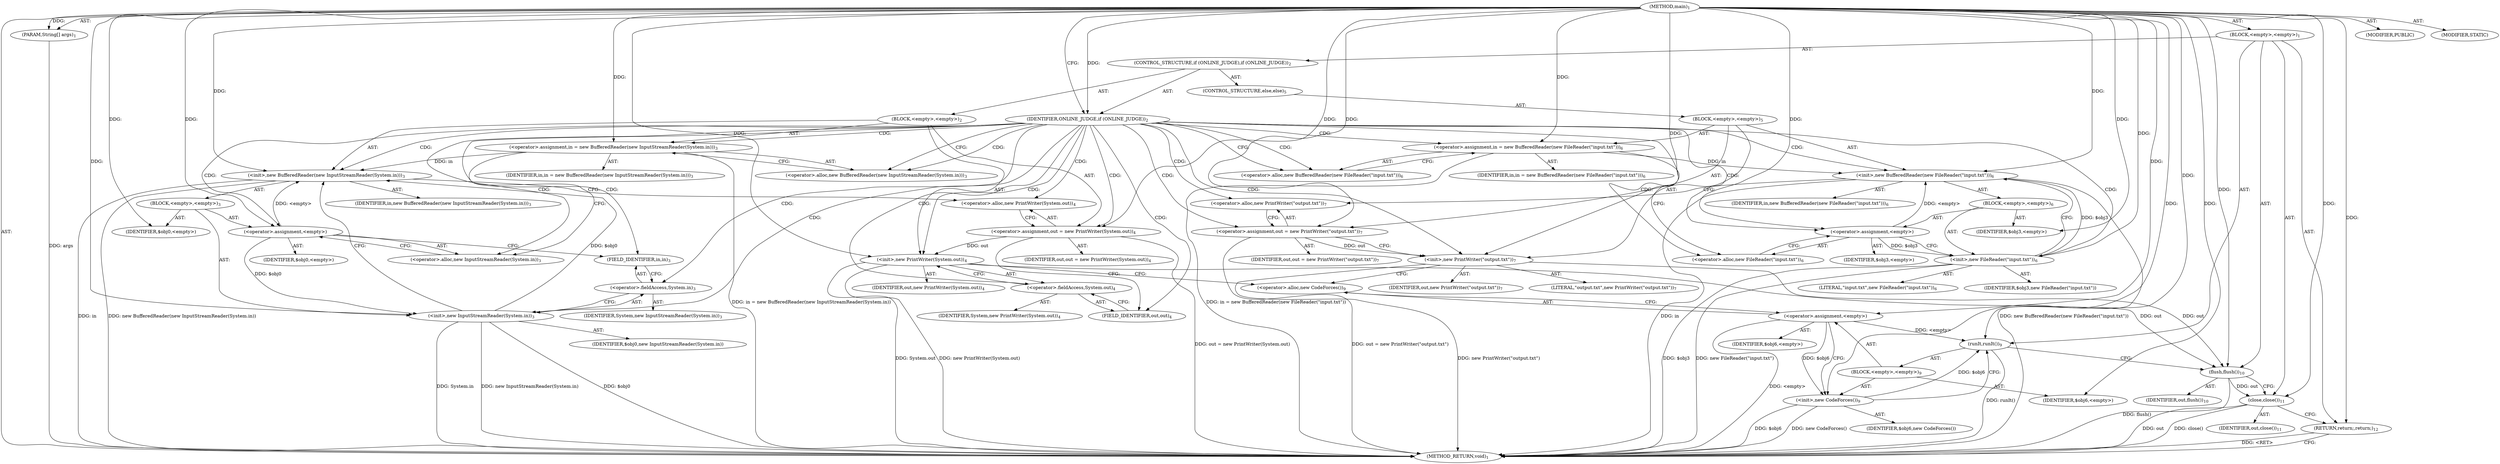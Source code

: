 digraph "main" {  
"17" [label = <(METHOD,main)<SUB>1</SUB>> ]
"18" [label = <(PARAM,String[] args)<SUB>1</SUB>> ]
"19" [label = <(BLOCK,&lt;empty&gt;,&lt;empty&gt;)<SUB>1</SUB>> ]
"20" [label = <(CONTROL_STRUCTURE,if (ONLINE_JUDGE),if (ONLINE_JUDGE))<SUB>2</SUB>> ]
"21" [label = <(IDENTIFIER,ONLINE_JUDGE,if (ONLINE_JUDGE))<SUB>2</SUB>> ]
"22" [label = <(BLOCK,&lt;empty&gt;,&lt;empty&gt;)<SUB>2</SUB>> ]
"23" [label = <(&lt;operator&gt;.assignment,in = new BufferedReader(new InputStreamReader(System.in)))<SUB>3</SUB>> ]
"24" [label = <(IDENTIFIER,in,in = new BufferedReader(new InputStreamReader(System.in)))<SUB>3</SUB>> ]
"25" [label = <(&lt;operator&gt;.alloc,new BufferedReader(new InputStreamReader(System.in)))<SUB>3</SUB>> ]
"26" [label = <(&lt;init&gt;,new BufferedReader(new InputStreamReader(System.in)))<SUB>3</SUB>> ]
"27" [label = <(IDENTIFIER,in,new BufferedReader(new InputStreamReader(System.in)))<SUB>3</SUB>> ]
"28" [label = <(BLOCK,&lt;empty&gt;,&lt;empty&gt;)<SUB>3</SUB>> ]
"29" [label = <(&lt;operator&gt;.assignment,&lt;empty&gt;)> ]
"30" [label = <(IDENTIFIER,$obj0,&lt;empty&gt;)> ]
"31" [label = <(&lt;operator&gt;.alloc,new InputStreamReader(System.in))<SUB>3</SUB>> ]
"32" [label = <(&lt;init&gt;,new InputStreamReader(System.in))<SUB>3</SUB>> ]
"33" [label = <(IDENTIFIER,$obj0,new InputStreamReader(System.in))> ]
"34" [label = <(&lt;operator&gt;.fieldAccess,System.in)<SUB>3</SUB>> ]
"35" [label = <(IDENTIFIER,System,new InputStreamReader(System.in))<SUB>3</SUB>> ]
"36" [label = <(FIELD_IDENTIFIER,in,in)<SUB>3</SUB>> ]
"37" [label = <(IDENTIFIER,$obj0,&lt;empty&gt;)> ]
"38" [label = <(&lt;operator&gt;.assignment,out = new PrintWriter(System.out))<SUB>4</SUB>> ]
"39" [label = <(IDENTIFIER,out,out = new PrintWriter(System.out))<SUB>4</SUB>> ]
"40" [label = <(&lt;operator&gt;.alloc,new PrintWriter(System.out))<SUB>4</SUB>> ]
"41" [label = <(&lt;init&gt;,new PrintWriter(System.out))<SUB>4</SUB>> ]
"42" [label = <(IDENTIFIER,out,new PrintWriter(System.out))<SUB>4</SUB>> ]
"43" [label = <(&lt;operator&gt;.fieldAccess,System.out)<SUB>4</SUB>> ]
"44" [label = <(IDENTIFIER,System,new PrintWriter(System.out))<SUB>4</SUB>> ]
"45" [label = <(FIELD_IDENTIFIER,out,out)<SUB>4</SUB>> ]
"46" [label = <(CONTROL_STRUCTURE,else,else)<SUB>5</SUB>> ]
"47" [label = <(BLOCK,&lt;empty&gt;,&lt;empty&gt;)<SUB>5</SUB>> ]
"48" [label = <(&lt;operator&gt;.assignment,in = new BufferedReader(new FileReader(&quot;input.txt&quot;)))<SUB>6</SUB>> ]
"49" [label = <(IDENTIFIER,in,in = new BufferedReader(new FileReader(&quot;input.txt&quot;)))<SUB>6</SUB>> ]
"50" [label = <(&lt;operator&gt;.alloc,new BufferedReader(new FileReader(&quot;input.txt&quot;)))<SUB>6</SUB>> ]
"51" [label = <(&lt;init&gt;,new BufferedReader(new FileReader(&quot;input.txt&quot;)))<SUB>6</SUB>> ]
"52" [label = <(IDENTIFIER,in,new BufferedReader(new FileReader(&quot;input.txt&quot;)))<SUB>6</SUB>> ]
"53" [label = <(BLOCK,&lt;empty&gt;,&lt;empty&gt;)<SUB>6</SUB>> ]
"54" [label = <(&lt;operator&gt;.assignment,&lt;empty&gt;)> ]
"55" [label = <(IDENTIFIER,$obj3,&lt;empty&gt;)> ]
"56" [label = <(&lt;operator&gt;.alloc,new FileReader(&quot;input.txt&quot;))<SUB>6</SUB>> ]
"57" [label = <(&lt;init&gt;,new FileReader(&quot;input.txt&quot;))<SUB>6</SUB>> ]
"58" [label = <(IDENTIFIER,$obj3,new FileReader(&quot;input.txt&quot;))> ]
"59" [label = <(LITERAL,&quot;input.txt&quot;,new FileReader(&quot;input.txt&quot;))<SUB>6</SUB>> ]
"60" [label = <(IDENTIFIER,$obj3,&lt;empty&gt;)> ]
"61" [label = <(&lt;operator&gt;.assignment,out = new PrintWriter(&quot;output.txt&quot;))<SUB>7</SUB>> ]
"62" [label = <(IDENTIFIER,out,out = new PrintWriter(&quot;output.txt&quot;))<SUB>7</SUB>> ]
"63" [label = <(&lt;operator&gt;.alloc,new PrintWriter(&quot;output.txt&quot;))<SUB>7</SUB>> ]
"64" [label = <(&lt;init&gt;,new PrintWriter(&quot;output.txt&quot;))<SUB>7</SUB>> ]
"65" [label = <(IDENTIFIER,out,new PrintWriter(&quot;output.txt&quot;))<SUB>7</SUB>> ]
"66" [label = <(LITERAL,&quot;output.txt&quot;,new PrintWriter(&quot;output.txt&quot;))<SUB>7</SUB>> ]
"67" [label = <(runIt,runIt())<SUB>9</SUB>> ]
"68" [label = <(BLOCK,&lt;empty&gt;,&lt;empty&gt;)<SUB>9</SUB>> ]
"69" [label = <(&lt;operator&gt;.assignment,&lt;empty&gt;)> ]
"70" [label = <(IDENTIFIER,$obj6,&lt;empty&gt;)> ]
"71" [label = <(&lt;operator&gt;.alloc,new CodeForces())<SUB>9</SUB>> ]
"72" [label = <(&lt;init&gt;,new CodeForces())<SUB>9</SUB>> ]
"73" [label = <(IDENTIFIER,$obj6,new CodeForces())> ]
"74" [label = <(IDENTIFIER,$obj6,&lt;empty&gt;)> ]
"75" [label = <(flush,flush())<SUB>10</SUB>> ]
"76" [label = <(IDENTIFIER,out,flush())<SUB>10</SUB>> ]
"77" [label = <(close,close())<SUB>11</SUB>> ]
"78" [label = <(IDENTIFIER,out,close())<SUB>11</SUB>> ]
"79" [label = <(RETURN,return;,return;)<SUB>12</SUB>> ]
"80" [label = <(MODIFIER,PUBLIC)> ]
"81" [label = <(MODIFIER,STATIC)> ]
"82" [label = <(METHOD_RETURN,void)<SUB>1</SUB>> ]
  "17" -> "18"  [ label = "AST: "] 
  "17" -> "19"  [ label = "AST: "] 
  "17" -> "80"  [ label = "AST: "] 
  "17" -> "81"  [ label = "AST: "] 
  "17" -> "82"  [ label = "AST: "] 
  "19" -> "20"  [ label = "AST: "] 
  "19" -> "67"  [ label = "AST: "] 
  "19" -> "75"  [ label = "AST: "] 
  "19" -> "77"  [ label = "AST: "] 
  "19" -> "79"  [ label = "AST: "] 
  "20" -> "21"  [ label = "AST: "] 
  "20" -> "22"  [ label = "AST: "] 
  "20" -> "46"  [ label = "AST: "] 
  "22" -> "23"  [ label = "AST: "] 
  "22" -> "26"  [ label = "AST: "] 
  "22" -> "38"  [ label = "AST: "] 
  "22" -> "41"  [ label = "AST: "] 
  "23" -> "24"  [ label = "AST: "] 
  "23" -> "25"  [ label = "AST: "] 
  "26" -> "27"  [ label = "AST: "] 
  "26" -> "28"  [ label = "AST: "] 
  "28" -> "29"  [ label = "AST: "] 
  "28" -> "32"  [ label = "AST: "] 
  "28" -> "37"  [ label = "AST: "] 
  "29" -> "30"  [ label = "AST: "] 
  "29" -> "31"  [ label = "AST: "] 
  "32" -> "33"  [ label = "AST: "] 
  "32" -> "34"  [ label = "AST: "] 
  "34" -> "35"  [ label = "AST: "] 
  "34" -> "36"  [ label = "AST: "] 
  "38" -> "39"  [ label = "AST: "] 
  "38" -> "40"  [ label = "AST: "] 
  "41" -> "42"  [ label = "AST: "] 
  "41" -> "43"  [ label = "AST: "] 
  "43" -> "44"  [ label = "AST: "] 
  "43" -> "45"  [ label = "AST: "] 
  "46" -> "47"  [ label = "AST: "] 
  "47" -> "48"  [ label = "AST: "] 
  "47" -> "51"  [ label = "AST: "] 
  "47" -> "61"  [ label = "AST: "] 
  "47" -> "64"  [ label = "AST: "] 
  "48" -> "49"  [ label = "AST: "] 
  "48" -> "50"  [ label = "AST: "] 
  "51" -> "52"  [ label = "AST: "] 
  "51" -> "53"  [ label = "AST: "] 
  "53" -> "54"  [ label = "AST: "] 
  "53" -> "57"  [ label = "AST: "] 
  "53" -> "60"  [ label = "AST: "] 
  "54" -> "55"  [ label = "AST: "] 
  "54" -> "56"  [ label = "AST: "] 
  "57" -> "58"  [ label = "AST: "] 
  "57" -> "59"  [ label = "AST: "] 
  "61" -> "62"  [ label = "AST: "] 
  "61" -> "63"  [ label = "AST: "] 
  "64" -> "65"  [ label = "AST: "] 
  "64" -> "66"  [ label = "AST: "] 
  "67" -> "68"  [ label = "AST: "] 
  "68" -> "69"  [ label = "AST: "] 
  "68" -> "72"  [ label = "AST: "] 
  "68" -> "74"  [ label = "AST: "] 
  "69" -> "70"  [ label = "AST: "] 
  "69" -> "71"  [ label = "AST: "] 
  "72" -> "73"  [ label = "AST: "] 
  "75" -> "76"  [ label = "AST: "] 
  "77" -> "78"  [ label = "AST: "] 
  "67" -> "75"  [ label = "CFG: "] 
  "75" -> "77"  [ label = "CFG: "] 
  "77" -> "79"  [ label = "CFG: "] 
  "79" -> "82"  [ label = "CFG: "] 
  "21" -> "25"  [ label = "CFG: "] 
  "21" -> "50"  [ label = "CFG: "] 
  "23" -> "31"  [ label = "CFG: "] 
  "26" -> "40"  [ label = "CFG: "] 
  "38" -> "45"  [ label = "CFG: "] 
  "41" -> "71"  [ label = "CFG: "] 
  "69" -> "72"  [ label = "CFG: "] 
  "72" -> "67"  [ label = "CFG: "] 
  "25" -> "23"  [ label = "CFG: "] 
  "40" -> "38"  [ label = "CFG: "] 
  "43" -> "41"  [ label = "CFG: "] 
  "48" -> "56"  [ label = "CFG: "] 
  "51" -> "63"  [ label = "CFG: "] 
  "61" -> "64"  [ label = "CFG: "] 
  "64" -> "71"  [ label = "CFG: "] 
  "71" -> "69"  [ label = "CFG: "] 
  "29" -> "36"  [ label = "CFG: "] 
  "32" -> "26"  [ label = "CFG: "] 
  "45" -> "43"  [ label = "CFG: "] 
  "50" -> "48"  [ label = "CFG: "] 
  "63" -> "61"  [ label = "CFG: "] 
  "31" -> "29"  [ label = "CFG: "] 
  "34" -> "32"  [ label = "CFG: "] 
  "54" -> "57"  [ label = "CFG: "] 
  "57" -> "51"  [ label = "CFG: "] 
  "36" -> "34"  [ label = "CFG: "] 
  "56" -> "54"  [ label = "CFG: "] 
  "17" -> "21"  [ label = "CFG: "] 
  "79" -> "82"  [ label = "DDG: &lt;RET&gt;"] 
  "18" -> "82"  [ label = "DDG: args"] 
  "48" -> "82"  [ label = "DDG: in = new BufferedReader(new FileReader(&quot;input.txt&quot;))"] 
  "51" -> "82"  [ label = "DDG: in"] 
  "57" -> "82"  [ label = "DDG: $obj3"] 
  "57" -> "82"  [ label = "DDG: new FileReader(&quot;input.txt&quot;)"] 
  "51" -> "82"  [ label = "DDG: new BufferedReader(new FileReader(&quot;input.txt&quot;))"] 
  "61" -> "82"  [ label = "DDG: out = new PrintWriter(&quot;output.txt&quot;)"] 
  "64" -> "82"  [ label = "DDG: new PrintWriter(&quot;output.txt&quot;)"] 
  "23" -> "82"  [ label = "DDG: in = new BufferedReader(new InputStreamReader(System.in))"] 
  "26" -> "82"  [ label = "DDG: in"] 
  "32" -> "82"  [ label = "DDG: $obj0"] 
  "32" -> "82"  [ label = "DDG: System.in"] 
  "32" -> "82"  [ label = "DDG: new InputStreamReader(System.in)"] 
  "26" -> "82"  [ label = "DDG: new BufferedReader(new InputStreamReader(System.in))"] 
  "38" -> "82"  [ label = "DDG: out = new PrintWriter(System.out)"] 
  "41" -> "82"  [ label = "DDG: System.out"] 
  "41" -> "82"  [ label = "DDG: new PrintWriter(System.out)"] 
  "69" -> "82"  [ label = "DDG: &lt;empty&gt;"] 
  "72" -> "82"  [ label = "DDG: $obj6"] 
  "72" -> "82"  [ label = "DDG: new CodeForces()"] 
  "67" -> "82"  [ label = "DDG: runIt()"] 
  "75" -> "82"  [ label = "DDG: flush()"] 
  "77" -> "82"  [ label = "DDG: out"] 
  "77" -> "82"  [ label = "DDG: close()"] 
  "17" -> "18"  [ label = "DDG: "] 
  "17" -> "79"  [ label = "DDG: "] 
  "17" -> "21"  [ label = "DDG: "] 
  "69" -> "67"  [ label = "DDG: &lt;empty&gt;"] 
  "72" -> "67"  [ label = "DDG: $obj6"] 
  "17" -> "67"  [ label = "DDG: "] 
  "64" -> "75"  [ label = "DDG: out"] 
  "41" -> "75"  [ label = "DDG: out"] 
  "17" -> "75"  [ label = "DDG: "] 
  "75" -> "77"  [ label = "DDG: out"] 
  "17" -> "77"  [ label = "DDG: "] 
  "17" -> "23"  [ label = "DDG: "] 
  "17" -> "38"  [ label = "DDG: "] 
  "17" -> "69"  [ label = "DDG: "] 
  "17" -> "74"  [ label = "DDG: "] 
  "23" -> "26"  [ label = "DDG: in"] 
  "17" -> "26"  [ label = "DDG: "] 
  "29" -> "26"  [ label = "DDG: &lt;empty&gt;"] 
  "32" -> "26"  [ label = "DDG: $obj0"] 
  "38" -> "41"  [ label = "DDG: out"] 
  "17" -> "41"  [ label = "DDG: "] 
  "17" -> "48"  [ label = "DDG: "] 
  "17" -> "61"  [ label = "DDG: "] 
  "69" -> "72"  [ label = "DDG: $obj6"] 
  "17" -> "72"  [ label = "DDG: "] 
  "17" -> "29"  [ label = "DDG: "] 
  "17" -> "37"  [ label = "DDG: "] 
  "48" -> "51"  [ label = "DDG: in"] 
  "17" -> "51"  [ label = "DDG: "] 
  "54" -> "51"  [ label = "DDG: &lt;empty&gt;"] 
  "57" -> "51"  [ label = "DDG: $obj3"] 
  "61" -> "64"  [ label = "DDG: out"] 
  "17" -> "64"  [ label = "DDG: "] 
  "29" -> "32"  [ label = "DDG: $obj0"] 
  "17" -> "32"  [ label = "DDG: "] 
  "17" -> "54"  [ label = "DDG: "] 
  "17" -> "60"  [ label = "DDG: "] 
  "54" -> "57"  [ label = "DDG: $obj3"] 
  "17" -> "57"  [ label = "DDG: "] 
  "21" -> "34"  [ label = "CDG: "] 
  "21" -> "48"  [ label = "CDG: "] 
  "21" -> "32"  [ label = "CDG: "] 
  "21" -> "61"  [ label = "CDG: "] 
  "21" -> "26"  [ label = "CDG: "] 
  "21" -> "64"  [ label = "CDG: "] 
  "21" -> "23"  [ label = "CDG: "] 
  "21" -> "51"  [ label = "CDG: "] 
  "21" -> "57"  [ label = "CDG: "] 
  "21" -> "36"  [ label = "CDG: "] 
  "21" -> "38"  [ label = "CDG: "] 
  "21" -> "25"  [ label = "CDG: "] 
  "21" -> "56"  [ label = "CDG: "] 
  "21" -> "41"  [ label = "CDG: "] 
  "21" -> "45"  [ label = "CDG: "] 
  "21" -> "63"  [ label = "CDG: "] 
  "21" -> "40"  [ label = "CDG: "] 
  "21" -> "29"  [ label = "CDG: "] 
  "21" -> "50"  [ label = "CDG: "] 
  "21" -> "54"  [ label = "CDG: "] 
  "21" -> "31"  [ label = "CDG: "] 
  "21" -> "43"  [ label = "CDG: "] 
}
